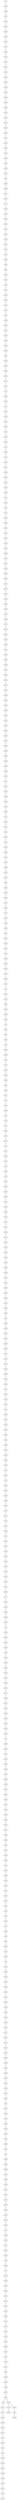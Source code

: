 graph GR{
id_0;
id_1;
id_2;
id_3;
id_4;
id_5;
id_6;
id_7;
id_8;
id_9;
id_10;
id_11;
id_12;
id_13;
id_14;
id_15;
id_16;
id_17;
id_18;
id_19;
id_20;
id_21;
id_22;
id_23;
id_24;
id_25;
id_26;
id_27;
id_28;
id_29;
id_30;
id_31;
id_32;
id_33;
id_34;
id_35;
id_36;
id_37;
id_38;
id_39;
id_40;
id_41;
id_42;
id_43;
id_44;
id_45;
id_46;
id_47;
id_48;
id_49;
id_50;
id_51;
id_52;
id_53;
id_54;
id_55;
id_56;
id_57;
id_58;
id_59;
id_60;
id_61;
id_62;
id_63;
id_64;
id_65;
id_66;
id_67;
id_68;
id_69;
id_70;
id_71;
id_72;
id_73;
id_74;
id_75;
id_76;
id_77;
id_78;
id_79;
id_80;
id_81;
id_82;
id_83;
id_84;
id_85;
id_86;
id_87;
id_88;
id_89;
id_90;
id_91;
id_92;
id_93;
id_94;
id_95;
id_96;
id_97;
id_98;
id_99;
id_100;
id_101;
id_102;
id_103;
id_104;
id_105;
id_106;
id_107;
id_108;
id_109;
id_110;
id_111;
id_112;
id_113;
id_114;
id_115;
id_116;
id_117;
id_118;
id_119;
id_120;
id_121;
id_122;
id_123;
id_124;
id_125;
id_126;
id_127;
id_128;
id_129;
id_130;
id_131;
id_132;
id_133;
id_134;
id_135;
id_136;
id_137;
id_138;
id_139;
id_140;
id_141;
id_142;
id_143;
id_144;
id_145;
id_146;
id_147;
id_148;
id_149;
id_150;
id_151;
id_152;
id_153;
id_154;
id_155;
id_156;
id_157;
id_158;
id_159;
id_160;
id_161;
id_162;
id_163;
id_164;
id_165;
id_166;
id_167;
id_168;
id_169;
id_170;
id_171;
id_172;
id_173;
id_174;
id_175;
id_176;
id_177;
id_178;
id_179;
id_180;
id_181;
id_182;
id_183;
id_184;
id_185;
id_186;
id_187;
id_188;
id_189;
id_190;
id_191;
id_192;
id_193;
id_194;
id_195;
id_196;
id_197;
id_198;
id_199;
id_200;
id_201;
id_202;
id_203;
id_204;
id_205;
id_206;
id_207;
id_208;
id_209;
id_210;
id_211;
id_212;
id_213;
id_214;
id_215;
id_216;
id_217;
id_218;
id_219;
id_220;
id_221;
id_222;
id_223;
id_224;
id_225;
id_226;
id_227;
id_228;
id_229;
id_230;
id_231;
id_232;
id_233;
id_234;
id_235;
id_236;
id_237;
id_238;
id_239;
id_240;
id_241;
id_242;
id_243;
id_244;
id_245;
id_246;
id_247;
id_248;
id_249;
id_250;
id_251;
id_252;
id_253;
id_254;
id_255;
id_256;
id_257;
id_258;
id_259;
id_260;
id_261;
id_262;
id_263;
id_264;
id_265;
id_266;
id_267;
id_268;
id_269;
id_270;
id_271;
id_272;
id_273;
id_274;
id_275;
id_276;
id_277;
id_278;
id_279;
id_280;
id_281;
id_282;
id_283;
id_284;
id_285;
id_286;
id_287;
id_288;
id_289;
id_290;
id_291;
id_292;
id_293;
id_294;
id_295;
id_296;
id_297;
id_298;
id_299;
id_300;
id_301;
id_302;
id_303;
id_304;
id_305;
id_306;
id_307;
id_308;
id_309;
id_310;
id_311;
id_312;
id_313;
id_314;
id_315;
id_316;
id_317;
id_318;
id_319;
id_320;
id_321;
id_322;
id_323;
id_324;
id_325;
id_326;
id_327;
id_328;
id_329;
id_330;
id_331;
id_332;
id_333;
id_334;
id_335;
id_336;
id_337;
id_338;
id_339;
id_340;
id_341;
id_342;
id_343;
id_344;
id_345;
id_346;
id_347;
id_348;
id_349;
id_350;
id_351;
id_352;
id_353;
id_354;
id_355;
id_356;
id_357;
id_358;
id_359;
id_360;
id_361;
id_362;
id_363;
id_364;
id_365;
id_366;
id_367;
id_368;
id_369;
id_370;
id_371;
id_372;
id_373;
id_374;
id_375;
id_376;
id_377;
id_378;
id_379;
id_380;
id_381;
id_382;
id_383;
id_384;
id_385;
id_386;
id_387;
id_388;
id_389;
id_390;
id_391;
id_392;
id_393;
id_394;
id_395;
id_396;
id_397;
id_398;
id_399;
id_400;
id_401;
id_402;
id_403;
id_404;
id_405;
id_406;
id_407;
id_408;
id_409;
id_410;
id_411;
id_412;
id_413;
id_414;
id_415;
id_416;
id_417;
id_418;
id_419;
id_420;
id_421;
id_422;
id_423;
id_424;
id_425;
id_426;
id_427;
id_428;
id_429;
id_430;
id_431;
id_432;
id_433;
id_434;
id_435;
id_436;
id_437;
id_438;
id_439;
id_440;
id_441;
id_442;
id_443;
id_444;
id_445;
id_446;
id_447;
id_448;
id_449;
id_450;
id_451;
id_452;
id_453;
id_454;
id_455;
id_456;
id_457;
id_458;
id_459;
id_460;
id_461;
id_462;
id_463;
id_464;
id_465;
id_466;
id_467;
id_468;
id_469;
id_470;
id_471;
id_472;
id_473;
id_474;
id_475;
id_476;
id_477;
id_478;
id_479;
id_480;
id_481;
id_482;
id_483;
id_484;
id_485;
id_486;
id_487;
id_488;
id_489;
id_490;
id_491;
id_492;
id_493;
id_494;
id_495;
id_496;
id_497;
id_498;
id_499;
id_1--id_423[label=1];
id_423--id_286[label=1];
id_286--id_81[label=1];
id_81--id_104[label=1];
id_104--id_397[label=1];
id_397--id_182[label=1];
id_182--id_194[label=1];
id_194--id_375[label=1];
id_375--id_170[label=1];
id_170--id_146[label=1];
id_146--id_341[label=1];
id_341--id_273[label=1];
id_273--id_437[label=1];
id_437--id_149[label=1];
id_149--id_232[label=1];
id_232--id_338[label=1];
id_338--id_305[label=1];
id_305--id_260[label=1];
id_260--id_456[label=1];
id_456--id_265[label=1];
id_265--id_363[label=1];
id_363--id_335[label=1];
id_335--id_213[label=1];
id_213--id_179[label=1];
id_179--id_428[label=1];
id_428--id_195[label=1];
id_195--id_55[label=1];
id_55--id_345[label=1];
id_345--id_160[label=1];
id_160--id_214[label=1];
id_214--id_444[label=1];
id_444--id_83[label=1];
id_83--id_168[label=1];
id_168--id_113[label=1];
id_113--id_44[label=1];
id_44--id_484[label=1];
id_484--id_208[label=1];
id_208--id_107[label=1];
id_107--id_297[label=1];
id_297--id_171[label=1];
id_171--id_200[label=1];
id_200--id_479[label=1];
id_479--id_199[label=1];
id_199--id_351[label=1];
id_351--id_431[label=1];
id_431--id_141[label=1];
id_141--id_235[label=1];
id_235--id_257[label=1];
id_257--id_39[label=1];
id_39--id_12[label=1];
id_12--id_392[label=1];
id_392--id_56[label=1];
id_56--id_86[label=1];
id_86--id_243[label=1];
id_243--id_432[label=1];
id_432--id_62[label=1];
id_62--id_69[label=1];
id_69--id_435[label=1];
id_435--id_118[label=1];
id_118--id_412[label=1];
id_412--id_215[label=1];
id_215--id_31[label=1];
id_31--id_488[label=1];
id_488--id_404[label=1];
id_404--id_237[label=1];
id_237--id_483[label=1];
id_483--id_299[label=1];
id_299--id_236[label=1];
id_236--id_166[label=1];
id_166--id_85[label=1];
id_85--id_263[label=1];
id_263--id_380[label=1];
id_380--id_282[label=1];
id_282--id_342[label=1];
id_342--id_131[label=1];
id_131--id_90[label=1];
id_90--id_72[label=1];
id_72--id_405[label=1];
id_405--id_413[label=1];
id_413--id_17[label=1];
id_17--id_211[label=1];
id_211--id_196[label=1];
id_196--id_332[label=1];
id_332--id_470[label=1];
id_470--id_99[label=1];
id_99--id_218[label=1];
id_218--id_326[label=1];
id_326--id_14[label=1];
id_14--id_204[label=1];
id_204--id_30[label=1];
id_30--id_497[label=1];
id_497--id_477[label=1];
id_477--id_229[label=1];
id_229--id_164[label=1];
id_164--id_197[label=1];
id_197--id_344[label=1];
id_344--id_359[label=1];
id_359--id_27[label=1];
id_27--id_116[label=1];
id_116--id_74[label=1];
id_74--id_15[label=1];
id_15--id_410[label=1];
id_410--id_465[label=1];
id_465--id_426[label=1];
id_426--id_224[label=1];
id_224--id_279[label=1];
id_279--id_425[label=1];
id_425--id_324[label=1];
id_324--id_108[label=1];
id_108--id_472[label=1];
id_472--id_117[label=1];
id_117--id_130[label=1];
id_130--id_409[label=1];
id_409--id_296[label=1];
id_296--id_175[label=1];
id_175--id_101[label=1];
id_101--id_387[label=1];
id_387--id_336[label=1];
id_336--id_391[label=1];
id_391--id_269[label=1];
id_269--id_421[label=1];
id_421--id_448[label=1];
id_448--id_172[label=1];
id_172--id_433[label=1];
id_433--id_434[label=1];
id_434--id_355[label=1];
id_355--id_430[label=1];
id_430--id_45[label=1];
id_45--id_145[label=1];
id_145--id_203[label=1];
id_203--id_309[label=1];
id_309--id_84[label=1];
id_84--id_443[label=1];
id_443--id_245[label=1];
id_245--id_125[label=1];
id_125--id_319[label=1];
id_319--id_466[label=1];
id_466--id_403[label=1];
id_403--id_330[label=1];
id_330--id_485[label=1];
id_485--id_348[label=1];
id_348--id_181[label=1];
id_181--id_370[label=1];
id_370--id_228[label=1];
id_228--id_424[label=1];
id_424--id_441[label=1];
id_441--id_294[label=1];
id_294--id_446[label=1];
id_446--id_459[label=1];
id_459--id_499[label=1];
id_499--id_358[label=1];
id_358--id_238[label=1];
id_238--id_307[label=1];
id_307--id_37[label=1];
id_37--id_227[label=1];
id_227--id_216[label=1];
id_216--id_268[label=1];
id_268--id_156[label=1];
id_156--id_241[label=1];
id_241--id_364[label=1];
id_364--id_32[label=1];
id_32--id_367[label=1];
id_367--id_311[label=1];
id_311--id_65[label=1];
id_65--id_276[label=1];
id_276--id_16[label=1];
id_16--id_318[label=1];
id_318--id_394[label=1];
id_394--id_63[label=1];
id_63--id_287[label=1];
id_287--id_460[label=1];
id_460--id_401[label=1];
id_401--id_122[label=1];
id_122--id_88[label=1];
id_88--id_292[label=1];
id_292--id_140[label=1];
id_140--id_316[label=1];
id_316--id_78[label=1];
id_78--id_261[label=1];
id_261--id_57[label=1];
id_57--id_274[label=1];
id_274--id_89[label=1];
id_89--id_390[label=1];
id_390--id_67[label=1];
id_67--id_451[label=1];
id_451--id_356[label=1];
id_356--id_343[label=1];
id_343--id_110[label=1];
id_110--id_189[label=1];
id_189--id_129[label=1];
id_129--id_384[label=1];
id_384--id_427[label=1];
id_427--id_308[label=1];
id_308--id_157[label=1];
id_157--id_4[label=1];
id_4--id_212[label=1];
id_212--id_103[label=1];
id_103--id_80[label=1];
id_80--id_333[label=1];
id_333--id_476[label=1];
id_476--id_453[label=1];
id_453--id_5[label=1];
id_5--id_10[label=1];
id_10--id_33[label=1];
id_33--id_467[label=1];
id_467--id_24[label=1];
id_24--id_490[label=1];
id_490--id_495[label=1];
id_495--id_40[label=1];
id_40--id_92[label=1];
id_92--id_185[label=1];
id_185--id_154[label=1];
id_154--id_262[label=1];
id_262--id_64[label=1];
id_64--id_48[label=1];
id_48--id_377[label=1];
id_377--id_71[label=1];
id_71--id_93[label=1];
id_93--id_366[label=1];
id_366--id_51[label=1];
id_51--id_59[label=1];
id_59--id_75[label=1];
id_75--id_402[label=1];
id_402--id_354[label=1];
id_354--id_371[label=1];
id_371--id_47[label=1];
id_47--id_317[label=1];
id_317--id_193[label=1];
id_193--id_187[label=1];
id_187--id_19[label=1];
id_19--id_246[label=1];
id_246--id_22[label=1];
id_22--id_114[label=1];
id_114--id_106[label=1];
id_106--id_457[label=1];
id_457--id_454[label=1];
id_454--id_191[label=1];
id_191--id_275[label=1];
id_275--id_411[label=1];
id_411--id_372[label=1];
id_372--id_221[label=1];
id_221--id_137[label=1];
id_137--id_304[label=1];
id_304--id_112[label=1];
id_112--id_222[label=1];
id_222--id_155[label=1];
id_155--id_284[label=1];
id_284--id_352[label=1];
id_352--id_95[label=1];
id_95--id_493[label=1];
id_493--id_360[label=1];
id_360--id_134[label=1];
id_134--id_165[label=1];
id_165--id_249[label=1];
id_249--id_158[label=1];
id_158--id_186[label=1];
id_186--id_192[label=1];
id_192--id_306[label=1];
id_306--id_68[label=1];
id_68--id_61[label=1];
id_61--id_383[label=1];
id_383--id_480[label=1];
id_480--id_475[label=1];
id_475--id_147[label=1];
id_147--id_469[label=1];
id_469--id_455[label=1];
id_455--id_447[label=1];
id_447--id_142[label=1];
id_142--id_123[label=1];
id_123--id_233[label=1];
id_233--id_368[label=1];
id_368--id_250[label=1];
id_250--id_416[label=1];
id_416--id_73[label=1];
id_73--id_169[label=1];
id_169--id_415[label=1];
id_415--id_481[label=1];
id_481--id_23[label=1];
id_23--id_283[label=1];
id_283--id_271[label=1];
id_271--id_422[label=1];
id_422--id_198[label=1];
id_198--id_482[label=1];
id_482--id_60[label=1];
id_60--id_298[label=1];
id_298--id_461[label=1];
id_461--id_302[label=1];
id_302--id_452[label=1];
id_452--id_239[label=1];
id_239--id_87[label=1];
id_87--id_247[label=1];
id_247--id_41[label=1];
id_41--id_109[label=1];
id_109--id_462[label=1];
id_462--id_219[label=1];
id_219--id_386[label=1];
id_386--id_379[label=1];
id_379--id_173[label=1];
id_173--id_277[label=1];
id_277--id_20[label=1];
id_20--id_313[label=1];
id_313--id_340[label=1];
id_340--id_11[label=1];
id_11--id_440[label=1];
id_440--id_124[label=1];
id_124--id_442[label=1];
id_442--id_289[label=1];
id_289--id_178[label=1];
id_178--id_337[label=1];
id_337--id_136[label=1];
id_136--id_301[label=1];
id_301--id_474[label=1];
id_474--id_152[label=1];
id_152--id_205[label=1];
id_205--id_77[label=1];
id_77--id_220[label=1];
id_220--id_449[label=1];
id_449--id_293[label=1];
id_293--id_408[label=1];
id_408--id_492[label=1];
id_492--id_3[label=1];
id_3--id_478[label=1];
id_478--id_258[label=1];
id_258--id_290[label=1];
id_290--id_100[label=1];
id_100--id_26[label=1];
id_26--id_381[label=1];
id_381--id_144[label=1];
id_144--id_206[label=1];
id_206--id_163[label=1];
id_163--id_202[label=1];
id_202--id_350[label=1];
id_350--id_223[label=1];
id_223--id_217[label=1];
id_217--id_398[label=1];
id_398--id_267[label=1];
id_267--id_150[label=1];
id_150--id_255[label=1];
id_255--id_139[label=1];
id_139--id_310[label=1];
id_310--id_254[label=1];
id_254--id_328[label=1];
id_328--id_2[label=1];
id_2--id_339[label=1];
id_339--id_463[label=1];
id_463--id_29[label=1];
id_29--id_429[label=1];
id_429--id_331[label=1];
id_331--id_400[label=1];
id_400--id_28[label=1];
id_28--id_209[label=1];
id_209--id_494[label=1];
id_494--id_115[label=1];
id_115--id_291[label=1];
id_291--id_464[label=1];
id_464--id_314[label=1];
id_314--id_361[label=1];
id_361--id_230[label=1];
id_230--id_266[label=1];
id_266--id_327[label=1];
id_327--id_161[label=1];
id_161--id_96[label=1];
id_96--id_396[label=1];
id_396--id_43[label=1];
id_43--id_70[label=1];
id_70--id_393[label=1];
id_393--id_389[label=1];
id_389--id_53[label=1];
id_53--id_225[label=1];
id_225--id_468[label=1];
id_468--id_450[label=1];
id_450--id_385[label=1];
id_385--id_167[label=1];
id_167--id_242[label=1];
id_242--id_407[label=1];
id_407--id_98[label=1];
id_98--id_18[label=1];
id_18--id_46[label=1];
id_46--id_321[label=1];
id_321--id_42[label=1];
id_42--id_303[label=1];
id_303--id_97[label=1];
id_97--id_54[label=1];
id_54--id_378[label=1];
id_378--id_94[label=1];
id_94--id_190[label=1];
id_190--id_6[label=1];
id_6--id_420[label=1];
id_420--id_300[label=1];
id_300--id_280[label=1];
id_280--id_105[label=1];
id_105--id_349[label=1];
id_349--id_259[label=1];
id_259--id_325[label=1];
id_325--id_346[label=1];
id_346--id_183[label=1];
id_183--id_491[label=1];
id_491--id_329[label=1];
id_329--id_231[label=1];
id_231--id_334[label=1];
id_334--id_177[label=1];
id_177--id_347[label=1];
id_347--id_121[label=1];
id_121--id_252[label=1];
id_252--id_312[label=1];
id_312--id_496[label=1];
id_496--id_489[label=1];
id_489--id_362[label=1];
id_362--id_369[label=1];
id_369--id_201[label=1];
id_201--id_143[label=1];
id_143--id_323[label=1];
id_323--id_376[label=1];
id_376--id_102[label=1];
id_102--id_9[label=1];
id_9--id_151[label=1];
id_151--id_270[label=1];
id_270--id_210[label=1];
id_210--id_439[label=1];
id_439--id_278[label=1];
id_278--id_128[label=1];
id_128--id_82[label=1];
id_82--id_438[label=1];
id_438--id_25[label=1];
id_25--id_0[label=1];
id_0--id_406[label=1];
id_406--id_285[label=1];
id_285--id_486[label=1];
id_486--id_414[label=1];
id_414--id_288[label=1];
id_288--id_188[label=1];
id_188--id_251[label=1];
id_251--id_135[label=1];
id_135--id_374[label=1];
id_374--id_148[label=1];
id_148--id_264[label=1];
id_264--id_133[label=1];
id_133--id_119[label=1];
id_119--id_281[label=1];
id_281--id_13[label=1];
id_13--id_184[label=1];
id_184--id_473[label=1];
id_473--id_21[label=1];
id_21--id_253[label=1];
id_253--id_256[label=1];
id_256--id_76[label=1];
id_76--id_388[label=1];
id_388--id_7[label=1];
id_7--id_176[label=1];
id_176--id_244[label=1];
id_244--id_159[label=1];
id_159--id_419[label=1];
id_419--id_126[label=1];
id_126--id_226[label=1];
id_226--id_373[label=1];
id_373--id_132[label=1];
id_132--id_487[label=1];
id_487--id_111[label=1];
id_111--id_174[label=1];
id_174--id_153[label=1];
id_153--id_66[label=1];
id_66--id_234[label=1];
id_234--id_399[label=1];
id_399--id_127[label=1];
id_127--id_91[label=1];
id_91--id_120[label=1];
id_120--id_207[label=1];
id_207--id_36[label=1];
id_36--id_458[label=1];
id_458--id_295[label=1];
id_295--id_49[label=1];
id_49--id_357[label=1];
id_357--id_52[label=1];
id_52--id_8[label=1];
id_8--id_272[label=1];
id_272--id_79[label=1];
id_79--id_445[label=1];
id_445--id_436[label=1];
id_436--id_322[label=1];
id_322--id_417[label=1];
id_417--id_34[label=1];
id_34--id_382[label=1];
id_382--id_35[label=1];
id_35--id_58[label=1];
id_58--id_418[label=1];
id_418--id_240[label=1];
id_240--id_395[label=1];
id_395--id_498[label=1];
id_498--id_248[label=1];
id_248--id_320[label=1];
id_320--id_353[label=1];
id_353--id_38[label=1];
id_38--id_315[label=1];
id_52--id_471[label=1];
id_471--id_138[label=1];
id_138--id_365[label=1];
id_471--id_162[label=1];
id_162--id_50[label=1];
id_50--id_180[label=1];
}